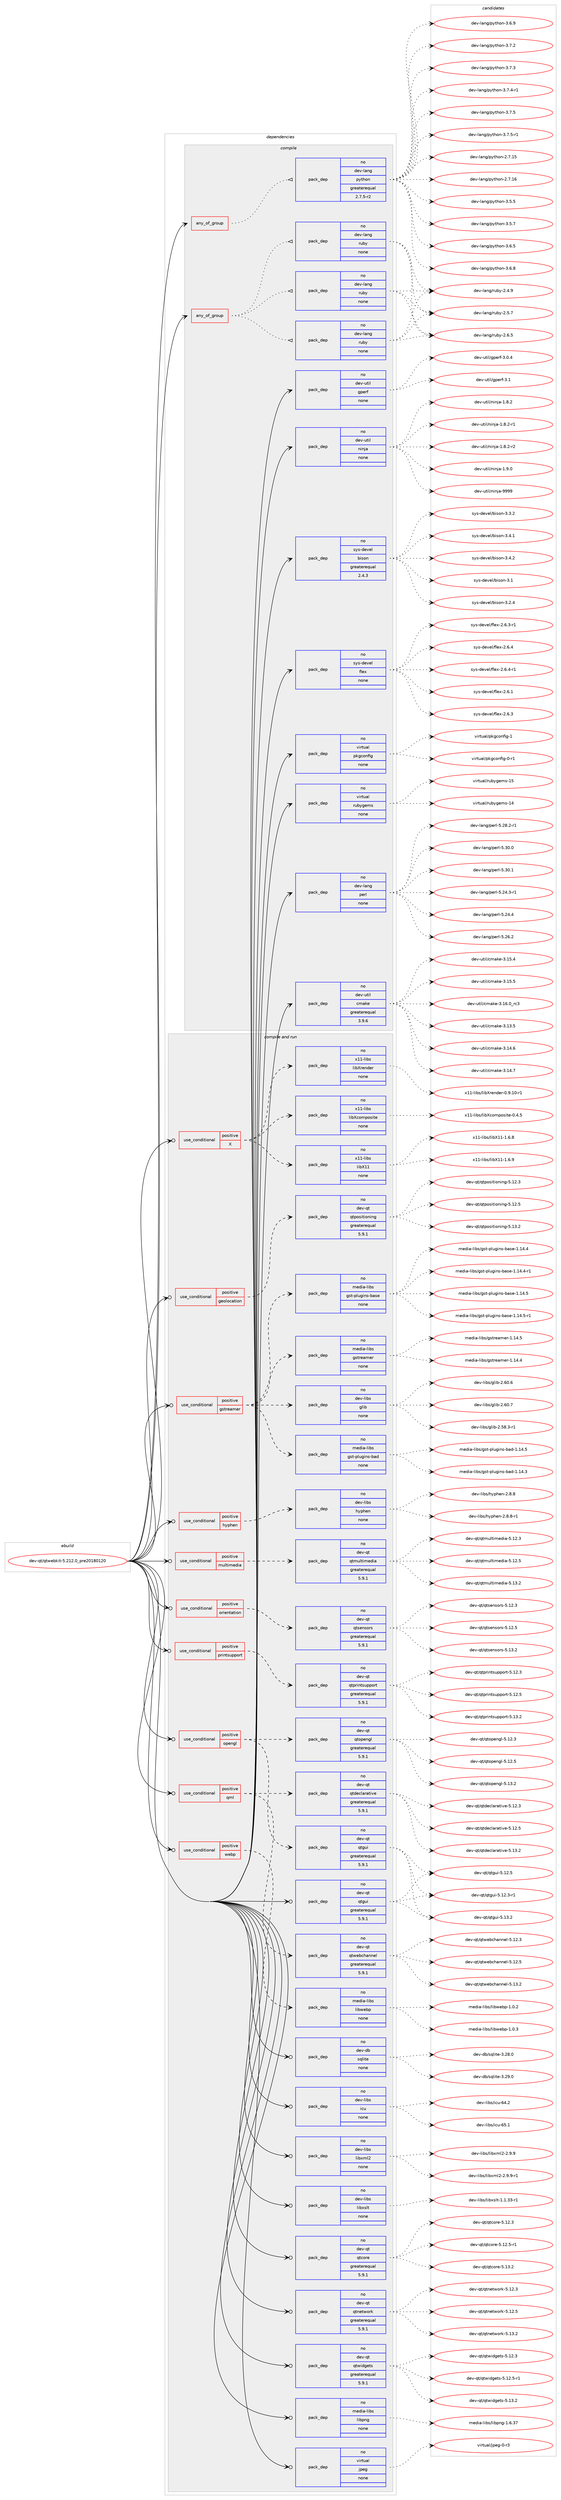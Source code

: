 digraph prolog {

# *************
# Graph options
# *************

newrank=true;
concentrate=true;
compound=true;
graph [rankdir=LR,fontname=Helvetica,fontsize=10,ranksep=1.5];#, ranksep=2.5, nodesep=0.2];
edge  [arrowhead=vee];
node  [fontname=Helvetica,fontsize=10];

# **********
# The ebuild
# **********

subgraph cluster_leftcol {
color=gray;
rank=same;
label=<<i>ebuild</i>>;
id [label="dev-qt/qtwebkit-5.212.0_pre20180120", color=red, width=4, href="../dev-qt/qtwebkit-5.212.0_pre20180120.svg"];
}

# ****************
# The dependencies
# ****************

subgraph cluster_midcol {
color=gray;
label=<<i>dependencies</i>>;
subgraph cluster_compile {
fillcolor="#eeeeee";
style=filled;
label=<<i>compile</i>>;
subgraph any11516 {
dependency647486 [label=<<TABLE BORDER="0" CELLBORDER="1" CELLSPACING="0" CELLPADDING="4"><TR><TD CELLPADDING="10">any_of_group</TD></TR></TABLE>>, shape=none, color=red];subgraph pack483083 {
dependency647487 [label=<<TABLE BORDER="0" CELLBORDER="1" CELLSPACING="0" CELLPADDING="4" WIDTH="220"><TR><TD ROWSPAN="6" CELLPADDING="30">pack_dep</TD></TR><TR><TD WIDTH="110">no</TD></TR><TR><TD>dev-lang</TD></TR><TR><TD>python</TD></TR><TR><TD>greaterequal</TD></TR><TR><TD>2.7.5-r2</TD></TR></TABLE>>, shape=none, color=blue];
}
dependency647486:e -> dependency647487:w [weight=20,style="dotted",arrowhead="oinv"];
}
id:e -> dependency647486:w [weight=20,style="solid",arrowhead="vee"];
subgraph any11517 {
dependency647488 [label=<<TABLE BORDER="0" CELLBORDER="1" CELLSPACING="0" CELLPADDING="4"><TR><TD CELLPADDING="10">any_of_group</TD></TR></TABLE>>, shape=none, color=red];subgraph pack483084 {
dependency647489 [label=<<TABLE BORDER="0" CELLBORDER="1" CELLSPACING="0" CELLPADDING="4" WIDTH="220"><TR><TD ROWSPAN="6" CELLPADDING="30">pack_dep</TD></TR><TR><TD WIDTH="110">no</TD></TR><TR><TD>dev-lang</TD></TR><TR><TD>ruby</TD></TR><TR><TD>none</TD></TR><TR><TD></TD></TR></TABLE>>, shape=none, color=blue];
}
dependency647488:e -> dependency647489:w [weight=20,style="dotted",arrowhead="oinv"];
subgraph pack483085 {
dependency647490 [label=<<TABLE BORDER="0" CELLBORDER="1" CELLSPACING="0" CELLPADDING="4" WIDTH="220"><TR><TD ROWSPAN="6" CELLPADDING="30">pack_dep</TD></TR><TR><TD WIDTH="110">no</TD></TR><TR><TD>dev-lang</TD></TR><TR><TD>ruby</TD></TR><TR><TD>none</TD></TR><TR><TD></TD></TR></TABLE>>, shape=none, color=blue];
}
dependency647488:e -> dependency647490:w [weight=20,style="dotted",arrowhead="oinv"];
subgraph pack483086 {
dependency647491 [label=<<TABLE BORDER="0" CELLBORDER="1" CELLSPACING="0" CELLPADDING="4" WIDTH="220"><TR><TD ROWSPAN="6" CELLPADDING="30">pack_dep</TD></TR><TR><TD WIDTH="110">no</TD></TR><TR><TD>dev-lang</TD></TR><TR><TD>ruby</TD></TR><TR><TD>none</TD></TR><TR><TD></TD></TR></TABLE>>, shape=none, color=blue];
}
dependency647488:e -> dependency647491:w [weight=20,style="dotted",arrowhead="oinv"];
}
id:e -> dependency647488:w [weight=20,style="solid",arrowhead="vee"];
subgraph pack483087 {
dependency647492 [label=<<TABLE BORDER="0" CELLBORDER="1" CELLSPACING="0" CELLPADDING="4" WIDTH="220"><TR><TD ROWSPAN="6" CELLPADDING="30">pack_dep</TD></TR><TR><TD WIDTH="110">no</TD></TR><TR><TD>dev-lang</TD></TR><TR><TD>perl</TD></TR><TR><TD>none</TD></TR><TR><TD></TD></TR></TABLE>>, shape=none, color=blue];
}
id:e -> dependency647492:w [weight=20,style="solid",arrowhead="vee"];
subgraph pack483088 {
dependency647493 [label=<<TABLE BORDER="0" CELLBORDER="1" CELLSPACING="0" CELLPADDING="4" WIDTH="220"><TR><TD ROWSPAN="6" CELLPADDING="30">pack_dep</TD></TR><TR><TD WIDTH="110">no</TD></TR><TR><TD>dev-util</TD></TR><TR><TD>cmake</TD></TR><TR><TD>greaterequal</TD></TR><TR><TD>3.9.6</TD></TR></TABLE>>, shape=none, color=blue];
}
id:e -> dependency647493:w [weight=20,style="solid",arrowhead="vee"];
subgraph pack483089 {
dependency647494 [label=<<TABLE BORDER="0" CELLBORDER="1" CELLSPACING="0" CELLPADDING="4" WIDTH="220"><TR><TD ROWSPAN="6" CELLPADDING="30">pack_dep</TD></TR><TR><TD WIDTH="110">no</TD></TR><TR><TD>dev-util</TD></TR><TR><TD>gperf</TD></TR><TR><TD>none</TD></TR><TR><TD></TD></TR></TABLE>>, shape=none, color=blue];
}
id:e -> dependency647494:w [weight=20,style="solid",arrowhead="vee"];
subgraph pack483090 {
dependency647495 [label=<<TABLE BORDER="0" CELLBORDER="1" CELLSPACING="0" CELLPADDING="4" WIDTH="220"><TR><TD ROWSPAN="6" CELLPADDING="30">pack_dep</TD></TR><TR><TD WIDTH="110">no</TD></TR><TR><TD>dev-util</TD></TR><TR><TD>ninja</TD></TR><TR><TD>none</TD></TR><TR><TD></TD></TR></TABLE>>, shape=none, color=blue];
}
id:e -> dependency647495:w [weight=20,style="solid",arrowhead="vee"];
subgraph pack483091 {
dependency647496 [label=<<TABLE BORDER="0" CELLBORDER="1" CELLSPACING="0" CELLPADDING="4" WIDTH="220"><TR><TD ROWSPAN="6" CELLPADDING="30">pack_dep</TD></TR><TR><TD WIDTH="110">no</TD></TR><TR><TD>sys-devel</TD></TR><TR><TD>bison</TD></TR><TR><TD>greaterequal</TD></TR><TR><TD>2.4.3</TD></TR></TABLE>>, shape=none, color=blue];
}
id:e -> dependency647496:w [weight=20,style="solid",arrowhead="vee"];
subgraph pack483092 {
dependency647497 [label=<<TABLE BORDER="0" CELLBORDER="1" CELLSPACING="0" CELLPADDING="4" WIDTH="220"><TR><TD ROWSPAN="6" CELLPADDING="30">pack_dep</TD></TR><TR><TD WIDTH="110">no</TD></TR><TR><TD>sys-devel</TD></TR><TR><TD>flex</TD></TR><TR><TD>none</TD></TR><TR><TD></TD></TR></TABLE>>, shape=none, color=blue];
}
id:e -> dependency647497:w [weight=20,style="solid",arrowhead="vee"];
subgraph pack483093 {
dependency647498 [label=<<TABLE BORDER="0" CELLBORDER="1" CELLSPACING="0" CELLPADDING="4" WIDTH="220"><TR><TD ROWSPAN="6" CELLPADDING="30">pack_dep</TD></TR><TR><TD WIDTH="110">no</TD></TR><TR><TD>virtual</TD></TR><TR><TD>pkgconfig</TD></TR><TR><TD>none</TD></TR><TR><TD></TD></TR></TABLE>>, shape=none, color=blue];
}
id:e -> dependency647498:w [weight=20,style="solid",arrowhead="vee"];
subgraph pack483094 {
dependency647499 [label=<<TABLE BORDER="0" CELLBORDER="1" CELLSPACING="0" CELLPADDING="4" WIDTH="220"><TR><TD ROWSPAN="6" CELLPADDING="30">pack_dep</TD></TR><TR><TD WIDTH="110">no</TD></TR><TR><TD>virtual</TD></TR><TR><TD>rubygems</TD></TR><TR><TD>none</TD></TR><TR><TD></TD></TR></TABLE>>, shape=none, color=blue];
}
id:e -> dependency647499:w [weight=20,style="solid",arrowhead="vee"];
}
subgraph cluster_compileandrun {
fillcolor="#eeeeee";
style=filled;
label=<<i>compile and run</i>>;
subgraph cond152509 {
dependency647500 [label=<<TABLE BORDER="0" CELLBORDER="1" CELLSPACING="0" CELLPADDING="4"><TR><TD ROWSPAN="3" CELLPADDING="10">use_conditional</TD></TR><TR><TD>positive</TD></TR><TR><TD>X</TD></TR></TABLE>>, shape=none, color=red];
subgraph pack483095 {
dependency647501 [label=<<TABLE BORDER="0" CELLBORDER="1" CELLSPACING="0" CELLPADDING="4" WIDTH="220"><TR><TD ROWSPAN="6" CELLPADDING="30">pack_dep</TD></TR><TR><TD WIDTH="110">no</TD></TR><TR><TD>x11-libs</TD></TR><TR><TD>libX11</TD></TR><TR><TD>none</TD></TR><TR><TD></TD></TR></TABLE>>, shape=none, color=blue];
}
dependency647500:e -> dependency647501:w [weight=20,style="dashed",arrowhead="vee"];
subgraph pack483096 {
dependency647502 [label=<<TABLE BORDER="0" CELLBORDER="1" CELLSPACING="0" CELLPADDING="4" WIDTH="220"><TR><TD ROWSPAN="6" CELLPADDING="30">pack_dep</TD></TR><TR><TD WIDTH="110">no</TD></TR><TR><TD>x11-libs</TD></TR><TR><TD>libXcomposite</TD></TR><TR><TD>none</TD></TR><TR><TD></TD></TR></TABLE>>, shape=none, color=blue];
}
dependency647500:e -> dependency647502:w [weight=20,style="dashed",arrowhead="vee"];
subgraph pack483097 {
dependency647503 [label=<<TABLE BORDER="0" CELLBORDER="1" CELLSPACING="0" CELLPADDING="4" WIDTH="220"><TR><TD ROWSPAN="6" CELLPADDING="30">pack_dep</TD></TR><TR><TD WIDTH="110">no</TD></TR><TR><TD>x11-libs</TD></TR><TR><TD>libXrender</TD></TR><TR><TD>none</TD></TR><TR><TD></TD></TR></TABLE>>, shape=none, color=blue];
}
dependency647500:e -> dependency647503:w [weight=20,style="dashed",arrowhead="vee"];
}
id:e -> dependency647500:w [weight=20,style="solid",arrowhead="odotvee"];
subgraph cond152510 {
dependency647504 [label=<<TABLE BORDER="0" CELLBORDER="1" CELLSPACING="0" CELLPADDING="4"><TR><TD ROWSPAN="3" CELLPADDING="10">use_conditional</TD></TR><TR><TD>positive</TD></TR><TR><TD>geolocation</TD></TR></TABLE>>, shape=none, color=red];
subgraph pack483098 {
dependency647505 [label=<<TABLE BORDER="0" CELLBORDER="1" CELLSPACING="0" CELLPADDING="4" WIDTH="220"><TR><TD ROWSPAN="6" CELLPADDING="30">pack_dep</TD></TR><TR><TD WIDTH="110">no</TD></TR><TR><TD>dev-qt</TD></TR><TR><TD>qtpositioning</TD></TR><TR><TD>greaterequal</TD></TR><TR><TD>5.9.1</TD></TR></TABLE>>, shape=none, color=blue];
}
dependency647504:e -> dependency647505:w [weight=20,style="dashed",arrowhead="vee"];
}
id:e -> dependency647504:w [weight=20,style="solid",arrowhead="odotvee"];
subgraph cond152511 {
dependency647506 [label=<<TABLE BORDER="0" CELLBORDER="1" CELLSPACING="0" CELLPADDING="4"><TR><TD ROWSPAN="3" CELLPADDING="10">use_conditional</TD></TR><TR><TD>positive</TD></TR><TR><TD>gstreamer</TD></TR></TABLE>>, shape=none, color=red];
subgraph pack483099 {
dependency647507 [label=<<TABLE BORDER="0" CELLBORDER="1" CELLSPACING="0" CELLPADDING="4" WIDTH="220"><TR><TD ROWSPAN="6" CELLPADDING="30">pack_dep</TD></TR><TR><TD WIDTH="110">no</TD></TR><TR><TD>dev-libs</TD></TR><TR><TD>glib</TD></TR><TR><TD>none</TD></TR><TR><TD></TD></TR></TABLE>>, shape=none, color=blue];
}
dependency647506:e -> dependency647507:w [weight=20,style="dashed",arrowhead="vee"];
subgraph pack483100 {
dependency647508 [label=<<TABLE BORDER="0" CELLBORDER="1" CELLSPACING="0" CELLPADDING="4" WIDTH="220"><TR><TD ROWSPAN="6" CELLPADDING="30">pack_dep</TD></TR><TR><TD WIDTH="110">no</TD></TR><TR><TD>media-libs</TD></TR><TR><TD>gstreamer</TD></TR><TR><TD>none</TD></TR><TR><TD></TD></TR></TABLE>>, shape=none, color=blue];
}
dependency647506:e -> dependency647508:w [weight=20,style="dashed",arrowhead="vee"];
subgraph pack483101 {
dependency647509 [label=<<TABLE BORDER="0" CELLBORDER="1" CELLSPACING="0" CELLPADDING="4" WIDTH="220"><TR><TD ROWSPAN="6" CELLPADDING="30">pack_dep</TD></TR><TR><TD WIDTH="110">no</TD></TR><TR><TD>media-libs</TD></TR><TR><TD>gst-plugins-base</TD></TR><TR><TD>none</TD></TR><TR><TD></TD></TR></TABLE>>, shape=none, color=blue];
}
dependency647506:e -> dependency647509:w [weight=20,style="dashed",arrowhead="vee"];
subgraph pack483102 {
dependency647510 [label=<<TABLE BORDER="0" CELLBORDER="1" CELLSPACING="0" CELLPADDING="4" WIDTH="220"><TR><TD ROWSPAN="6" CELLPADDING="30">pack_dep</TD></TR><TR><TD WIDTH="110">no</TD></TR><TR><TD>media-libs</TD></TR><TR><TD>gst-plugins-bad</TD></TR><TR><TD>none</TD></TR><TR><TD></TD></TR></TABLE>>, shape=none, color=blue];
}
dependency647506:e -> dependency647510:w [weight=20,style="dashed",arrowhead="vee"];
}
id:e -> dependency647506:w [weight=20,style="solid",arrowhead="odotvee"];
subgraph cond152512 {
dependency647511 [label=<<TABLE BORDER="0" CELLBORDER="1" CELLSPACING="0" CELLPADDING="4"><TR><TD ROWSPAN="3" CELLPADDING="10">use_conditional</TD></TR><TR><TD>positive</TD></TR><TR><TD>hyphen</TD></TR></TABLE>>, shape=none, color=red];
subgraph pack483103 {
dependency647512 [label=<<TABLE BORDER="0" CELLBORDER="1" CELLSPACING="0" CELLPADDING="4" WIDTH="220"><TR><TD ROWSPAN="6" CELLPADDING="30">pack_dep</TD></TR><TR><TD WIDTH="110">no</TD></TR><TR><TD>dev-libs</TD></TR><TR><TD>hyphen</TD></TR><TR><TD>none</TD></TR><TR><TD></TD></TR></TABLE>>, shape=none, color=blue];
}
dependency647511:e -> dependency647512:w [weight=20,style="dashed",arrowhead="vee"];
}
id:e -> dependency647511:w [weight=20,style="solid",arrowhead="odotvee"];
subgraph cond152513 {
dependency647513 [label=<<TABLE BORDER="0" CELLBORDER="1" CELLSPACING="0" CELLPADDING="4"><TR><TD ROWSPAN="3" CELLPADDING="10">use_conditional</TD></TR><TR><TD>positive</TD></TR><TR><TD>multimedia</TD></TR></TABLE>>, shape=none, color=red];
subgraph pack483104 {
dependency647514 [label=<<TABLE BORDER="0" CELLBORDER="1" CELLSPACING="0" CELLPADDING="4" WIDTH="220"><TR><TD ROWSPAN="6" CELLPADDING="30">pack_dep</TD></TR><TR><TD WIDTH="110">no</TD></TR><TR><TD>dev-qt</TD></TR><TR><TD>qtmultimedia</TD></TR><TR><TD>greaterequal</TD></TR><TR><TD>5.9.1</TD></TR></TABLE>>, shape=none, color=blue];
}
dependency647513:e -> dependency647514:w [weight=20,style="dashed",arrowhead="vee"];
}
id:e -> dependency647513:w [weight=20,style="solid",arrowhead="odotvee"];
subgraph cond152514 {
dependency647515 [label=<<TABLE BORDER="0" CELLBORDER="1" CELLSPACING="0" CELLPADDING="4"><TR><TD ROWSPAN="3" CELLPADDING="10">use_conditional</TD></TR><TR><TD>positive</TD></TR><TR><TD>opengl</TD></TR></TABLE>>, shape=none, color=red];
subgraph pack483105 {
dependency647516 [label=<<TABLE BORDER="0" CELLBORDER="1" CELLSPACING="0" CELLPADDING="4" WIDTH="220"><TR><TD ROWSPAN="6" CELLPADDING="30">pack_dep</TD></TR><TR><TD WIDTH="110">no</TD></TR><TR><TD>dev-qt</TD></TR><TR><TD>qtgui</TD></TR><TR><TD>greaterequal</TD></TR><TR><TD>5.9.1</TD></TR></TABLE>>, shape=none, color=blue];
}
dependency647515:e -> dependency647516:w [weight=20,style="dashed",arrowhead="vee"];
subgraph pack483106 {
dependency647517 [label=<<TABLE BORDER="0" CELLBORDER="1" CELLSPACING="0" CELLPADDING="4" WIDTH="220"><TR><TD ROWSPAN="6" CELLPADDING="30">pack_dep</TD></TR><TR><TD WIDTH="110">no</TD></TR><TR><TD>dev-qt</TD></TR><TR><TD>qtopengl</TD></TR><TR><TD>greaterequal</TD></TR><TR><TD>5.9.1</TD></TR></TABLE>>, shape=none, color=blue];
}
dependency647515:e -> dependency647517:w [weight=20,style="dashed",arrowhead="vee"];
}
id:e -> dependency647515:w [weight=20,style="solid",arrowhead="odotvee"];
subgraph cond152515 {
dependency647518 [label=<<TABLE BORDER="0" CELLBORDER="1" CELLSPACING="0" CELLPADDING="4"><TR><TD ROWSPAN="3" CELLPADDING="10">use_conditional</TD></TR><TR><TD>positive</TD></TR><TR><TD>orientation</TD></TR></TABLE>>, shape=none, color=red];
subgraph pack483107 {
dependency647519 [label=<<TABLE BORDER="0" CELLBORDER="1" CELLSPACING="0" CELLPADDING="4" WIDTH="220"><TR><TD ROWSPAN="6" CELLPADDING="30">pack_dep</TD></TR><TR><TD WIDTH="110">no</TD></TR><TR><TD>dev-qt</TD></TR><TR><TD>qtsensors</TD></TR><TR><TD>greaterequal</TD></TR><TR><TD>5.9.1</TD></TR></TABLE>>, shape=none, color=blue];
}
dependency647518:e -> dependency647519:w [weight=20,style="dashed",arrowhead="vee"];
}
id:e -> dependency647518:w [weight=20,style="solid",arrowhead="odotvee"];
subgraph cond152516 {
dependency647520 [label=<<TABLE BORDER="0" CELLBORDER="1" CELLSPACING="0" CELLPADDING="4"><TR><TD ROWSPAN="3" CELLPADDING="10">use_conditional</TD></TR><TR><TD>positive</TD></TR><TR><TD>printsupport</TD></TR></TABLE>>, shape=none, color=red];
subgraph pack483108 {
dependency647521 [label=<<TABLE BORDER="0" CELLBORDER="1" CELLSPACING="0" CELLPADDING="4" WIDTH="220"><TR><TD ROWSPAN="6" CELLPADDING="30">pack_dep</TD></TR><TR><TD WIDTH="110">no</TD></TR><TR><TD>dev-qt</TD></TR><TR><TD>qtprintsupport</TD></TR><TR><TD>greaterequal</TD></TR><TR><TD>5.9.1</TD></TR></TABLE>>, shape=none, color=blue];
}
dependency647520:e -> dependency647521:w [weight=20,style="dashed",arrowhead="vee"];
}
id:e -> dependency647520:w [weight=20,style="solid",arrowhead="odotvee"];
subgraph cond152517 {
dependency647522 [label=<<TABLE BORDER="0" CELLBORDER="1" CELLSPACING="0" CELLPADDING="4"><TR><TD ROWSPAN="3" CELLPADDING="10">use_conditional</TD></TR><TR><TD>positive</TD></TR><TR><TD>qml</TD></TR></TABLE>>, shape=none, color=red];
subgraph pack483109 {
dependency647523 [label=<<TABLE BORDER="0" CELLBORDER="1" CELLSPACING="0" CELLPADDING="4" WIDTH="220"><TR><TD ROWSPAN="6" CELLPADDING="30">pack_dep</TD></TR><TR><TD WIDTH="110">no</TD></TR><TR><TD>dev-qt</TD></TR><TR><TD>qtdeclarative</TD></TR><TR><TD>greaterequal</TD></TR><TR><TD>5.9.1</TD></TR></TABLE>>, shape=none, color=blue];
}
dependency647522:e -> dependency647523:w [weight=20,style="dashed",arrowhead="vee"];
subgraph pack483110 {
dependency647524 [label=<<TABLE BORDER="0" CELLBORDER="1" CELLSPACING="0" CELLPADDING="4" WIDTH="220"><TR><TD ROWSPAN="6" CELLPADDING="30">pack_dep</TD></TR><TR><TD WIDTH="110">no</TD></TR><TR><TD>dev-qt</TD></TR><TR><TD>qtwebchannel</TD></TR><TR><TD>greaterequal</TD></TR><TR><TD>5.9.1</TD></TR></TABLE>>, shape=none, color=blue];
}
dependency647522:e -> dependency647524:w [weight=20,style="dashed",arrowhead="vee"];
}
id:e -> dependency647522:w [weight=20,style="solid",arrowhead="odotvee"];
subgraph cond152518 {
dependency647525 [label=<<TABLE BORDER="0" CELLBORDER="1" CELLSPACING="0" CELLPADDING="4"><TR><TD ROWSPAN="3" CELLPADDING="10">use_conditional</TD></TR><TR><TD>positive</TD></TR><TR><TD>webp</TD></TR></TABLE>>, shape=none, color=red];
subgraph pack483111 {
dependency647526 [label=<<TABLE BORDER="0" CELLBORDER="1" CELLSPACING="0" CELLPADDING="4" WIDTH="220"><TR><TD ROWSPAN="6" CELLPADDING="30">pack_dep</TD></TR><TR><TD WIDTH="110">no</TD></TR><TR><TD>media-libs</TD></TR><TR><TD>libwebp</TD></TR><TR><TD>none</TD></TR><TR><TD></TD></TR></TABLE>>, shape=none, color=blue];
}
dependency647525:e -> dependency647526:w [weight=20,style="dashed",arrowhead="vee"];
}
id:e -> dependency647525:w [weight=20,style="solid",arrowhead="odotvee"];
subgraph pack483112 {
dependency647527 [label=<<TABLE BORDER="0" CELLBORDER="1" CELLSPACING="0" CELLPADDING="4" WIDTH="220"><TR><TD ROWSPAN="6" CELLPADDING="30">pack_dep</TD></TR><TR><TD WIDTH="110">no</TD></TR><TR><TD>dev-db</TD></TR><TR><TD>sqlite</TD></TR><TR><TD>none</TD></TR><TR><TD></TD></TR></TABLE>>, shape=none, color=blue];
}
id:e -> dependency647527:w [weight=20,style="solid",arrowhead="odotvee"];
subgraph pack483113 {
dependency647528 [label=<<TABLE BORDER="0" CELLBORDER="1" CELLSPACING="0" CELLPADDING="4" WIDTH="220"><TR><TD ROWSPAN="6" CELLPADDING="30">pack_dep</TD></TR><TR><TD WIDTH="110">no</TD></TR><TR><TD>dev-libs</TD></TR><TR><TD>icu</TD></TR><TR><TD>none</TD></TR><TR><TD></TD></TR></TABLE>>, shape=none, color=blue];
}
id:e -> dependency647528:w [weight=20,style="solid",arrowhead="odotvee"];
subgraph pack483114 {
dependency647529 [label=<<TABLE BORDER="0" CELLBORDER="1" CELLSPACING="0" CELLPADDING="4" WIDTH="220"><TR><TD ROWSPAN="6" CELLPADDING="30">pack_dep</TD></TR><TR><TD WIDTH="110">no</TD></TR><TR><TD>dev-libs</TD></TR><TR><TD>libxml2</TD></TR><TR><TD>none</TD></TR><TR><TD></TD></TR></TABLE>>, shape=none, color=blue];
}
id:e -> dependency647529:w [weight=20,style="solid",arrowhead="odotvee"];
subgraph pack483115 {
dependency647530 [label=<<TABLE BORDER="0" CELLBORDER="1" CELLSPACING="0" CELLPADDING="4" WIDTH="220"><TR><TD ROWSPAN="6" CELLPADDING="30">pack_dep</TD></TR><TR><TD WIDTH="110">no</TD></TR><TR><TD>dev-libs</TD></TR><TR><TD>libxslt</TD></TR><TR><TD>none</TD></TR><TR><TD></TD></TR></TABLE>>, shape=none, color=blue];
}
id:e -> dependency647530:w [weight=20,style="solid",arrowhead="odotvee"];
subgraph pack483116 {
dependency647531 [label=<<TABLE BORDER="0" CELLBORDER="1" CELLSPACING="0" CELLPADDING="4" WIDTH="220"><TR><TD ROWSPAN="6" CELLPADDING="30">pack_dep</TD></TR><TR><TD WIDTH="110">no</TD></TR><TR><TD>dev-qt</TD></TR><TR><TD>qtcore</TD></TR><TR><TD>greaterequal</TD></TR><TR><TD>5.9.1</TD></TR></TABLE>>, shape=none, color=blue];
}
id:e -> dependency647531:w [weight=20,style="solid",arrowhead="odotvee"];
subgraph pack483117 {
dependency647532 [label=<<TABLE BORDER="0" CELLBORDER="1" CELLSPACING="0" CELLPADDING="4" WIDTH="220"><TR><TD ROWSPAN="6" CELLPADDING="30">pack_dep</TD></TR><TR><TD WIDTH="110">no</TD></TR><TR><TD>dev-qt</TD></TR><TR><TD>qtgui</TD></TR><TR><TD>greaterequal</TD></TR><TR><TD>5.9.1</TD></TR></TABLE>>, shape=none, color=blue];
}
id:e -> dependency647532:w [weight=20,style="solid",arrowhead="odotvee"];
subgraph pack483118 {
dependency647533 [label=<<TABLE BORDER="0" CELLBORDER="1" CELLSPACING="0" CELLPADDING="4" WIDTH="220"><TR><TD ROWSPAN="6" CELLPADDING="30">pack_dep</TD></TR><TR><TD WIDTH="110">no</TD></TR><TR><TD>dev-qt</TD></TR><TR><TD>qtnetwork</TD></TR><TR><TD>greaterequal</TD></TR><TR><TD>5.9.1</TD></TR></TABLE>>, shape=none, color=blue];
}
id:e -> dependency647533:w [weight=20,style="solid",arrowhead="odotvee"];
subgraph pack483119 {
dependency647534 [label=<<TABLE BORDER="0" CELLBORDER="1" CELLSPACING="0" CELLPADDING="4" WIDTH="220"><TR><TD ROWSPAN="6" CELLPADDING="30">pack_dep</TD></TR><TR><TD WIDTH="110">no</TD></TR><TR><TD>dev-qt</TD></TR><TR><TD>qtwidgets</TD></TR><TR><TD>greaterequal</TD></TR><TR><TD>5.9.1</TD></TR></TABLE>>, shape=none, color=blue];
}
id:e -> dependency647534:w [weight=20,style="solid",arrowhead="odotvee"];
subgraph pack483120 {
dependency647535 [label=<<TABLE BORDER="0" CELLBORDER="1" CELLSPACING="0" CELLPADDING="4" WIDTH="220"><TR><TD ROWSPAN="6" CELLPADDING="30">pack_dep</TD></TR><TR><TD WIDTH="110">no</TD></TR><TR><TD>media-libs</TD></TR><TR><TD>libpng</TD></TR><TR><TD>none</TD></TR><TR><TD></TD></TR></TABLE>>, shape=none, color=blue];
}
id:e -> dependency647535:w [weight=20,style="solid",arrowhead="odotvee"];
subgraph pack483121 {
dependency647536 [label=<<TABLE BORDER="0" CELLBORDER="1" CELLSPACING="0" CELLPADDING="4" WIDTH="220"><TR><TD ROWSPAN="6" CELLPADDING="30">pack_dep</TD></TR><TR><TD WIDTH="110">no</TD></TR><TR><TD>virtual</TD></TR><TR><TD>jpeg</TD></TR><TR><TD>none</TD></TR><TR><TD></TD></TR></TABLE>>, shape=none, color=blue];
}
id:e -> dependency647536:w [weight=20,style="solid",arrowhead="odotvee"];
}
subgraph cluster_run {
fillcolor="#eeeeee";
style=filled;
label=<<i>run</i>>;
}
}

# **************
# The candidates
# **************

subgraph cluster_choices {
rank=same;
color=gray;
label=<<i>candidates</i>>;

subgraph choice483083 {
color=black;
nodesep=1;
choice10010111845108971101034711212111610411111045504655464953 [label="dev-lang/python-2.7.15", color=red, width=4,href="../dev-lang/python-2.7.15.svg"];
choice10010111845108971101034711212111610411111045504655464954 [label="dev-lang/python-2.7.16", color=red, width=4,href="../dev-lang/python-2.7.16.svg"];
choice100101118451089711010347112121116104111110455146534653 [label="dev-lang/python-3.5.5", color=red, width=4,href="../dev-lang/python-3.5.5.svg"];
choice100101118451089711010347112121116104111110455146534655 [label="dev-lang/python-3.5.7", color=red, width=4,href="../dev-lang/python-3.5.7.svg"];
choice100101118451089711010347112121116104111110455146544653 [label="dev-lang/python-3.6.5", color=red, width=4,href="../dev-lang/python-3.6.5.svg"];
choice100101118451089711010347112121116104111110455146544656 [label="dev-lang/python-3.6.8", color=red, width=4,href="../dev-lang/python-3.6.8.svg"];
choice100101118451089711010347112121116104111110455146544657 [label="dev-lang/python-3.6.9", color=red, width=4,href="../dev-lang/python-3.6.9.svg"];
choice100101118451089711010347112121116104111110455146554650 [label="dev-lang/python-3.7.2", color=red, width=4,href="../dev-lang/python-3.7.2.svg"];
choice100101118451089711010347112121116104111110455146554651 [label="dev-lang/python-3.7.3", color=red, width=4,href="../dev-lang/python-3.7.3.svg"];
choice1001011184510897110103471121211161041111104551465546524511449 [label="dev-lang/python-3.7.4-r1", color=red, width=4,href="../dev-lang/python-3.7.4-r1.svg"];
choice100101118451089711010347112121116104111110455146554653 [label="dev-lang/python-3.7.5", color=red, width=4,href="../dev-lang/python-3.7.5.svg"];
choice1001011184510897110103471121211161041111104551465546534511449 [label="dev-lang/python-3.7.5-r1", color=red, width=4,href="../dev-lang/python-3.7.5-r1.svg"];
dependency647487:e -> choice10010111845108971101034711212111610411111045504655464953:w [style=dotted,weight="100"];
dependency647487:e -> choice10010111845108971101034711212111610411111045504655464954:w [style=dotted,weight="100"];
dependency647487:e -> choice100101118451089711010347112121116104111110455146534653:w [style=dotted,weight="100"];
dependency647487:e -> choice100101118451089711010347112121116104111110455146534655:w [style=dotted,weight="100"];
dependency647487:e -> choice100101118451089711010347112121116104111110455146544653:w [style=dotted,weight="100"];
dependency647487:e -> choice100101118451089711010347112121116104111110455146544656:w [style=dotted,weight="100"];
dependency647487:e -> choice100101118451089711010347112121116104111110455146544657:w [style=dotted,weight="100"];
dependency647487:e -> choice100101118451089711010347112121116104111110455146554650:w [style=dotted,weight="100"];
dependency647487:e -> choice100101118451089711010347112121116104111110455146554651:w [style=dotted,weight="100"];
dependency647487:e -> choice1001011184510897110103471121211161041111104551465546524511449:w [style=dotted,weight="100"];
dependency647487:e -> choice100101118451089711010347112121116104111110455146554653:w [style=dotted,weight="100"];
dependency647487:e -> choice1001011184510897110103471121211161041111104551465546534511449:w [style=dotted,weight="100"];
}
subgraph choice483084 {
color=black;
nodesep=1;
choice10010111845108971101034711411798121455046524657 [label="dev-lang/ruby-2.4.9", color=red, width=4,href="../dev-lang/ruby-2.4.9.svg"];
choice10010111845108971101034711411798121455046534655 [label="dev-lang/ruby-2.5.7", color=red, width=4,href="../dev-lang/ruby-2.5.7.svg"];
choice10010111845108971101034711411798121455046544653 [label="dev-lang/ruby-2.6.5", color=red, width=4,href="../dev-lang/ruby-2.6.5.svg"];
dependency647489:e -> choice10010111845108971101034711411798121455046524657:w [style=dotted,weight="100"];
dependency647489:e -> choice10010111845108971101034711411798121455046534655:w [style=dotted,weight="100"];
dependency647489:e -> choice10010111845108971101034711411798121455046544653:w [style=dotted,weight="100"];
}
subgraph choice483085 {
color=black;
nodesep=1;
choice10010111845108971101034711411798121455046524657 [label="dev-lang/ruby-2.4.9", color=red, width=4,href="../dev-lang/ruby-2.4.9.svg"];
choice10010111845108971101034711411798121455046534655 [label="dev-lang/ruby-2.5.7", color=red, width=4,href="../dev-lang/ruby-2.5.7.svg"];
choice10010111845108971101034711411798121455046544653 [label="dev-lang/ruby-2.6.5", color=red, width=4,href="../dev-lang/ruby-2.6.5.svg"];
dependency647490:e -> choice10010111845108971101034711411798121455046524657:w [style=dotted,weight="100"];
dependency647490:e -> choice10010111845108971101034711411798121455046534655:w [style=dotted,weight="100"];
dependency647490:e -> choice10010111845108971101034711411798121455046544653:w [style=dotted,weight="100"];
}
subgraph choice483086 {
color=black;
nodesep=1;
choice10010111845108971101034711411798121455046524657 [label="dev-lang/ruby-2.4.9", color=red, width=4,href="../dev-lang/ruby-2.4.9.svg"];
choice10010111845108971101034711411798121455046534655 [label="dev-lang/ruby-2.5.7", color=red, width=4,href="../dev-lang/ruby-2.5.7.svg"];
choice10010111845108971101034711411798121455046544653 [label="dev-lang/ruby-2.6.5", color=red, width=4,href="../dev-lang/ruby-2.6.5.svg"];
dependency647491:e -> choice10010111845108971101034711411798121455046524657:w [style=dotted,weight="100"];
dependency647491:e -> choice10010111845108971101034711411798121455046534655:w [style=dotted,weight="100"];
dependency647491:e -> choice10010111845108971101034711411798121455046544653:w [style=dotted,weight="100"];
}
subgraph choice483087 {
color=black;
nodesep=1;
choice100101118451089711010347112101114108455346505246514511449 [label="dev-lang/perl-5.24.3-r1", color=red, width=4,href="../dev-lang/perl-5.24.3-r1.svg"];
choice10010111845108971101034711210111410845534650524652 [label="dev-lang/perl-5.24.4", color=red, width=4,href="../dev-lang/perl-5.24.4.svg"];
choice10010111845108971101034711210111410845534650544650 [label="dev-lang/perl-5.26.2", color=red, width=4,href="../dev-lang/perl-5.26.2.svg"];
choice100101118451089711010347112101114108455346505646504511449 [label="dev-lang/perl-5.28.2-r1", color=red, width=4,href="../dev-lang/perl-5.28.2-r1.svg"];
choice10010111845108971101034711210111410845534651484648 [label="dev-lang/perl-5.30.0", color=red, width=4,href="../dev-lang/perl-5.30.0.svg"];
choice10010111845108971101034711210111410845534651484649 [label="dev-lang/perl-5.30.1", color=red, width=4,href="../dev-lang/perl-5.30.1.svg"];
dependency647492:e -> choice100101118451089711010347112101114108455346505246514511449:w [style=dotted,weight="100"];
dependency647492:e -> choice10010111845108971101034711210111410845534650524652:w [style=dotted,weight="100"];
dependency647492:e -> choice10010111845108971101034711210111410845534650544650:w [style=dotted,weight="100"];
dependency647492:e -> choice100101118451089711010347112101114108455346505646504511449:w [style=dotted,weight="100"];
dependency647492:e -> choice10010111845108971101034711210111410845534651484648:w [style=dotted,weight="100"];
dependency647492:e -> choice10010111845108971101034711210111410845534651484649:w [style=dotted,weight="100"];
}
subgraph choice483088 {
color=black;
nodesep=1;
choice1001011184511711610510847991099710710145514649514653 [label="dev-util/cmake-3.13.5", color=red, width=4,href="../dev-util/cmake-3.13.5.svg"];
choice1001011184511711610510847991099710710145514649524654 [label="dev-util/cmake-3.14.6", color=red, width=4,href="../dev-util/cmake-3.14.6.svg"];
choice1001011184511711610510847991099710710145514649524655 [label="dev-util/cmake-3.14.7", color=red, width=4,href="../dev-util/cmake-3.14.7.svg"];
choice1001011184511711610510847991099710710145514649534652 [label="dev-util/cmake-3.15.4", color=red, width=4,href="../dev-util/cmake-3.15.4.svg"];
choice1001011184511711610510847991099710710145514649534653 [label="dev-util/cmake-3.15.5", color=red, width=4,href="../dev-util/cmake-3.15.5.svg"];
choice1001011184511711610510847991099710710145514649544648951149951 [label="dev-util/cmake-3.16.0_rc3", color=red, width=4,href="../dev-util/cmake-3.16.0_rc3.svg"];
dependency647493:e -> choice1001011184511711610510847991099710710145514649514653:w [style=dotted,weight="100"];
dependency647493:e -> choice1001011184511711610510847991099710710145514649524654:w [style=dotted,weight="100"];
dependency647493:e -> choice1001011184511711610510847991099710710145514649524655:w [style=dotted,weight="100"];
dependency647493:e -> choice1001011184511711610510847991099710710145514649534652:w [style=dotted,weight="100"];
dependency647493:e -> choice1001011184511711610510847991099710710145514649534653:w [style=dotted,weight="100"];
dependency647493:e -> choice1001011184511711610510847991099710710145514649544648951149951:w [style=dotted,weight="100"];
}
subgraph choice483089 {
color=black;
nodesep=1;
choice1001011184511711610510847103112101114102455146484652 [label="dev-util/gperf-3.0.4", color=red, width=4,href="../dev-util/gperf-3.0.4.svg"];
choice100101118451171161051084710311210111410245514649 [label="dev-util/gperf-3.1", color=red, width=4,href="../dev-util/gperf-3.1.svg"];
dependency647494:e -> choice1001011184511711610510847103112101114102455146484652:w [style=dotted,weight="100"];
dependency647494:e -> choice100101118451171161051084710311210111410245514649:w [style=dotted,weight="100"];
}
subgraph choice483090 {
color=black;
nodesep=1;
choice100101118451171161051084711010511010697454946564650 [label="dev-util/ninja-1.8.2", color=red, width=4,href="../dev-util/ninja-1.8.2.svg"];
choice1001011184511711610510847110105110106974549465646504511449 [label="dev-util/ninja-1.8.2-r1", color=red, width=4,href="../dev-util/ninja-1.8.2-r1.svg"];
choice1001011184511711610510847110105110106974549465646504511450 [label="dev-util/ninja-1.8.2-r2", color=red, width=4,href="../dev-util/ninja-1.8.2-r2.svg"];
choice100101118451171161051084711010511010697454946574648 [label="dev-util/ninja-1.9.0", color=red, width=4,href="../dev-util/ninja-1.9.0.svg"];
choice1001011184511711610510847110105110106974557575757 [label="dev-util/ninja-9999", color=red, width=4,href="../dev-util/ninja-9999.svg"];
dependency647495:e -> choice100101118451171161051084711010511010697454946564650:w [style=dotted,weight="100"];
dependency647495:e -> choice1001011184511711610510847110105110106974549465646504511449:w [style=dotted,weight="100"];
dependency647495:e -> choice1001011184511711610510847110105110106974549465646504511450:w [style=dotted,weight="100"];
dependency647495:e -> choice100101118451171161051084711010511010697454946574648:w [style=dotted,weight="100"];
dependency647495:e -> choice1001011184511711610510847110105110106974557575757:w [style=dotted,weight="100"];
}
subgraph choice483091 {
color=black;
nodesep=1;
choice11512111545100101118101108479810511511111045514649 [label="sys-devel/bison-3.1", color=red, width=4,href="../sys-devel/bison-3.1.svg"];
choice115121115451001011181011084798105115111110455146504652 [label="sys-devel/bison-3.2.4", color=red, width=4,href="../sys-devel/bison-3.2.4.svg"];
choice115121115451001011181011084798105115111110455146514650 [label="sys-devel/bison-3.3.2", color=red, width=4,href="../sys-devel/bison-3.3.2.svg"];
choice115121115451001011181011084798105115111110455146524649 [label="sys-devel/bison-3.4.1", color=red, width=4,href="../sys-devel/bison-3.4.1.svg"];
choice115121115451001011181011084798105115111110455146524650 [label="sys-devel/bison-3.4.2", color=red, width=4,href="../sys-devel/bison-3.4.2.svg"];
dependency647496:e -> choice11512111545100101118101108479810511511111045514649:w [style=dotted,weight="100"];
dependency647496:e -> choice115121115451001011181011084798105115111110455146504652:w [style=dotted,weight="100"];
dependency647496:e -> choice115121115451001011181011084798105115111110455146514650:w [style=dotted,weight="100"];
dependency647496:e -> choice115121115451001011181011084798105115111110455146524649:w [style=dotted,weight="100"];
dependency647496:e -> choice115121115451001011181011084798105115111110455146524650:w [style=dotted,weight="100"];
}
subgraph choice483092 {
color=black;
nodesep=1;
choice1151211154510010111810110847102108101120455046544649 [label="sys-devel/flex-2.6.1", color=red, width=4,href="../sys-devel/flex-2.6.1.svg"];
choice1151211154510010111810110847102108101120455046544651 [label="sys-devel/flex-2.6.3", color=red, width=4,href="../sys-devel/flex-2.6.3.svg"];
choice11512111545100101118101108471021081011204550465446514511449 [label="sys-devel/flex-2.6.3-r1", color=red, width=4,href="../sys-devel/flex-2.6.3-r1.svg"];
choice1151211154510010111810110847102108101120455046544652 [label="sys-devel/flex-2.6.4", color=red, width=4,href="../sys-devel/flex-2.6.4.svg"];
choice11512111545100101118101108471021081011204550465446524511449 [label="sys-devel/flex-2.6.4-r1", color=red, width=4,href="../sys-devel/flex-2.6.4-r1.svg"];
dependency647497:e -> choice1151211154510010111810110847102108101120455046544649:w [style=dotted,weight="100"];
dependency647497:e -> choice1151211154510010111810110847102108101120455046544651:w [style=dotted,weight="100"];
dependency647497:e -> choice11512111545100101118101108471021081011204550465446514511449:w [style=dotted,weight="100"];
dependency647497:e -> choice1151211154510010111810110847102108101120455046544652:w [style=dotted,weight="100"];
dependency647497:e -> choice11512111545100101118101108471021081011204550465446524511449:w [style=dotted,weight="100"];
}
subgraph choice483093 {
color=black;
nodesep=1;
choice11810511411611797108471121071039911111010210510345484511449 [label="virtual/pkgconfig-0-r1", color=red, width=4,href="../virtual/pkgconfig-0-r1.svg"];
choice1181051141161179710847112107103991111101021051034549 [label="virtual/pkgconfig-1", color=red, width=4,href="../virtual/pkgconfig-1.svg"];
dependency647498:e -> choice11810511411611797108471121071039911111010210510345484511449:w [style=dotted,weight="100"];
dependency647498:e -> choice1181051141161179710847112107103991111101021051034549:w [style=dotted,weight="100"];
}
subgraph choice483094 {
color=black;
nodesep=1;
choice118105114116117971084711411798121103101109115454952 [label="virtual/rubygems-14", color=red, width=4,href="../virtual/rubygems-14.svg"];
choice118105114116117971084711411798121103101109115454953 [label="virtual/rubygems-15", color=red, width=4,href="../virtual/rubygems-15.svg"];
dependency647499:e -> choice118105114116117971084711411798121103101109115454952:w [style=dotted,weight="100"];
dependency647499:e -> choice118105114116117971084711411798121103101109115454953:w [style=dotted,weight="100"];
}
subgraph choice483095 {
color=black;
nodesep=1;
choice120494945108105981154710810598884949454946544656 [label="x11-libs/libX11-1.6.8", color=red, width=4,href="../x11-libs/libX11-1.6.8.svg"];
choice120494945108105981154710810598884949454946544657 [label="x11-libs/libX11-1.6.9", color=red, width=4,href="../x11-libs/libX11-1.6.9.svg"];
dependency647501:e -> choice120494945108105981154710810598884949454946544656:w [style=dotted,weight="100"];
dependency647501:e -> choice120494945108105981154710810598884949454946544657:w [style=dotted,weight="100"];
}
subgraph choice483096 {
color=black;
nodesep=1;
choice1204949451081059811547108105988899111109112111115105116101454846524653 [label="x11-libs/libXcomposite-0.4.5", color=red, width=4,href="../x11-libs/libXcomposite-0.4.5.svg"];
dependency647502:e -> choice1204949451081059811547108105988899111109112111115105116101454846524653:w [style=dotted,weight="100"];
}
subgraph choice483097 {
color=black;
nodesep=1;
choice12049494510810598115471081059888114101110100101114454846574649484511449 [label="x11-libs/libXrender-0.9.10-r1", color=red, width=4,href="../x11-libs/libXrender-0.9.10-r1.svg"];
dependency647503:e -> choice12049494510810598115471081059888114101110100101114454846574649484511449:w [style=dotted,weight="100"];
}
subgraph choice483098 {
color=black;
nodesep=1;
choice100101118451131164711311611211111510511610511111010511010345534649504651 [label="dev-qt/qtpositioning-5.12.3", color=red, width=4,href="../dev-qt/qtpositioning-5.12.3.svg"];
choice100101118451131164711311611211111510511610511111010511010345534649504653 [label="dev-qt/qtpositioning-5.12.5", color=red, width=4,href="../dev-qt/qtpositioning-5.12.5.svg"];
choice100101118451131164711311611211111510511610511111010511010345534649514650 [label="dev-qt/qtpositioning-5.13.2", color=red, width=4,href="../dev-qt/qtpositioning-5.13.2.svg"];
dependency647505:e -> choice100101118451131164711311611211111510511610511111010511010345534649504651:w [style=dotted,weight="100"];
dependency647505:e -> choice100101118451131164711311611211111510511610511111010511010345534649504653:w [style=dotted,weight="100"];
dependency647505:e -> choice100101118451131164711311611211111510511610511111010511010345534649514650:w [style=dotted,weight="100"];
}
subgraph choice483099 {
color=black;
nodesep=1;
choice10010111845108105981154710310810598455046535646514511449 [label="dev-libs/glib-2.58.3-r1", color=red, width=4,href="../dev-libs/glib-2.58.3-r1.svg"];
choice1001011184510810598115471031081059845504654484654 [label="dev-libs/glib-2.60.6", color=red, width=4,href="../dev-libs/glib-2.60.6.svg"];
choice1001011184510810598115471031081059845504654484655 [label="dev-libs/glib-2.60.7", color=red, width=4,href="../dev-libs/glib-2.60.7.svg"];
dependency647507:e -> choice10010111845108105981154710310810598455046535646514511449:w [style=dotted,weight="100"];
dependency647507:e -> choice1001011184510810598115471031081059845504654484654:w [style=dotted,weight="100"];
dependency647507:e -> choice1001011184510810598115471031081059845504654484655:w [style=dotted,weight="100"];
}
subgraph choice483100 {
color=black;
nodesep=1;
choice109101100105974510810598115471031151161141019710910111445494649524652 [label="media-libs/gstreamer-1.14.4", color=red, width=4,href="../media-libs/gstreamer-1.14.4.svg"];
choice109101100105974510810598115471031151161141019710910111445494649524653 [label="media-libs/gstreamer-1.14.5", color=red, width=4,href="../media-libs/gstreamer-1.14.5.svg"];
dependency647508:e -> choice109101100105974510810598115471031151161141019710910111445494649524652:w [style=dotted,weight="100"];
dependency647508:e -> choice109101100105974510810598115471031151161141019710910111445494649524653:w [style=dotted,weight="100"];
}
subgraph choice483101 {
color=black;
nodesep=1;
choice109101100105974510810598115471031151164511210811710310511011545989711510145494649524652 [label="media-libs/gst-plugins-base-1.14.4", color=red, width=4,href="../media-libs/gst-plugins-base-1.14.4.svg"];
choice1091011001059745108105981154710311511645112108117103105110115459897115101454946495246524511449 [label="media-libs/gst-plugins-base-1.14.4-r1", color=red, width=4,href="../media-libs/gst-plugins-base-1.14.4-r1.svg"];
choice109101100105974510810598115471031151164511210811710310511011545989711510145494649524653 [label="media-libs/gst-plugins-base-1.14.5", color=red, width=4,href="../media-libs/gst-plugins-base-1.14.5.svg"];
choice1091011001059745108105981154710311511645112108117103105110115459897115101454946495246534511449 [label="media-libs/gst-plugins-base-1.14.5-r1", color=red, width=4,href="../media-libs/gst-plugins-base-1.14.5-r1.svg"];
dependency647509:e -> choice109101100105974510810598115471031151164511210811710310511011545989711510145494649524652:w [style=dotted,weight="100"];
dependency647509:e -> choice1091011001059745108105981154710311511645112108117103105110115459897115101454946495246524511449:w [style=dotted,weight="100"];
dependency647509:e -> choice109101100105974510810598115471031151164511210811710310511011545989711510145494649524653:w [style=dotted,weight="100"];
dependency647509:e -> choice1091011001059745108105981154710311511645112108117103105110115459897115101454946495246534511449:w [style=dotted,weight="100"];
}
subgraph choice483102 {
color=black;
nodesep=1;
choice109101100105974510810598115471031151164511210811710310511011545989710045494649524651 [label="media-libs/gst-plugins-bad-1.14.3", color=red, width=4,href="../media-libs/gst-plugins-bad-1.14.3.svg"];
choice109101100105974510810598115471031151164511210811710310511011545989710045494649524653 [label="media-libs/gst-plugins-bad-1.14.5", color=red, width=4,href="../media-libs/gst-plugins-bad-1.14.5.svg"];
dependency647510:e -> choice109101100105974510810598115471031151164511210811710310511011545989710045494649524651:w [style=dotted,weight="100"];
dependency647510:e -> choice109101100105974510810598115471031151164511210811710310511011545989710045494649524653:w [style=dotted,weight="100"];
}
subgraph choice483103 {
color=black;
nodesep=1;
choice100101118451081059811547104121112104101110455046564656 [label="dev-libs/hyphen-2.8.8", color=red, width=4,href="../dev-libs/hyphen-2.8.8.svg"];
choice1001011184510810598115471041211121041011104550465646564511449 [label="dev-libs/hyphen-2.8.8-r1", color=red, width=4,href="../dev-libs/hyphen-2.8.8-r1.svg"];
dependency647512:e -> choice100101118451081059811547104121112104101110455046564656:w [style=dotted,weight="100"];
dependency647512:e -> choice1001011184510810598115471041211121041011104550465646564511449:w [style=dotted,weight="100"];
}
subgraph choice483104 {
color=black;
nodesep=1;
choice10010111845113116471131161091171081161051091011001059745534649504651 [label="dev-qt/qtmultimedia-5.12.3", color=red, width=4,href="../dev-qt/qtmultimedia-5.12.3.svg"];
choice10010111845113116471131161091171081161051091011001059745534649504653 [label="dev-qt/qtmultimedia-5.12.5", color=red, width=4,href="../dev-qt/qtmultimedia-5.12.5.svg"];
choice10010111845113116471131161091171081161051091011001059745534649514650 [label="dev-qt/qtmultimedia-5.13.2", color=red, width=4,href="../dev-qt/qtmultimedia-5.13.2.svg"];
dependency647514:e -> choice10010111845113116471131161091171081161051091011001059745534649504651:w [style=dotted,weight="100"];
dependency647514:e -> choice10010111845113116471131161091171081161051091011001059745534649504653:w [style=dotted,weight="100"];
dependency647514:e -> choice10010111845113116471131161091171081161051091011001059745534649514650:w [style=dotted,weight="100"];
}
subgraph choice483105 {
color=black;
nodesep=1;
choice1001011184511311647113116103117105455346495046514511449 [label="dev-qt/qtgui-5.12.3-r1", color=red, width=4,href="../dev-qt/qtgui-5.12.3-r1.svg"];
choice100101118451131164711311610311710545534649504653 [label="dev-qt/qtgui-5.12.5", color=red, width=4,href="../dev-qt/qtgui-5.12.5.svg"];
choice100101118451131164711311610311710545534649514650 [label="dev-qt/qtgui-5.13.2", color=red, width=4,href="../dev-qt/qtgui-5.13.2.svg"];
dependency647516:e -> choice1001011184511311647113116103117105455346495046514511449:w [style=dotted,weight="100"];
dependency647516:e -> choice100101118451131164711311610311710545534649504653:w [style=dotted,weight="100"];
dependency647516:e -> choice100101118451131164711311610311710545534649514650:w [style=dotted,weight="100"];
}
subgraph choice483106 {
color=black;
nodesep=1;
choice100101118451131164711311611111210111010310845534649504651 [label="dev-qt/qtopengl-5.12.3", color=red, width=4,href="../dev-qt/qtopengl-5.12.3.svg"];
choice100101118451131164711311611111210111010310845534649504653 [label="dev-qt/qtopengl-5.12.5", color=red, width=4,href="../dev-qt/qtopengl-5.12.5.svg"];
choice100101118451131164711311611111210111010310845534649514650 [label="dev-qt/qtopengl-5.13.2", color=red, width=4,href="../dev-qt/qtopengl-5.13.2.svg"];
dependency647517:e -> choice100101118451131164711311611111210111010310845534649504651:w [style=dotted,weight="100"];
dependency647517:e -> choice100101118451131164711311611111210111010310845534649504653:w [style=dotted,weight="100"];
dependency647517:e -> choice100101118451131164711311611111210111010310845534649514650:w [style=dotted,weight="100"];
}
subgraph choice483107 {
color=black;
nodesep=1;
choice100101118451131164711311611510111011511111411545534649504651 [label="dev-qt/qtsensors-5.12.3", color=red, width=4,href="../dev-qt/qtsensors-5.12.3.svg"];
choice100101118451131164711311611510111011511111411545534649504653 [label="dev-qt/qtsensors-5.12.5", color=red, width=4,href="../dev-qt/qtsensors-5.12.5.svg"];
choice100101118451131164711311611510111011511111411545534649514650 [label="dev-qt/qtsensors-5.13.2", color=red, width=4,href="../dev-qt/qtsensors-5.13.2.svg"];
dependency647519:e -> choice100101118451131164711311611510111011511111411545534649504651:w [style=dotted,weight="100"];
dependency647519:e -> choice100101118451131164711311611510111011511111411545534649504653:w [style=dotted,weight="100"];
dependency647519:e -> choice100101118451131164711311611510111011511111411545534649514650:w [style=dotted,weight="100"];
}
subgraph choice483108 {
color=black;
nodesep=1;
choice100101118451131164711311611211410511011611511711211211111411645534649504651 [label="dev-qt/qtprintsupport-5.12.3", color=red, width=4,href="../dev-qt/qtprintsupport-5.12.3.svg"];
choice100101118451131164711311611211410511011611511711211211111411645534649504653 [label="dev-qt/qtprintsupport-5.12.5", color=red, width=4,href="../dev-qt/qtprintsupport-5.12.5.svg"];
choice100101118451131164711311611211410511011611511711211211111411645534649514650 [label="dev-qt/qtprintsupport-5.13.2", color=red, width=4,href="../dev-qt/qtprintsupport-5.13.2.svg"];
dependency647521:e -> choice100101118451131164711311611211410511011611511711211211111411645534649504651:w [style=dotted,weight="100"];
dependency647521:e -> choice100101118451131164711311611211410511011611511711211211111411645534649504653:w [style=dotted,weight="100"];
dependency647521:e -> choice100101118451131164711311611211410511011611511711211211111411645534649514650:w [style=dotted,weight="100"];
}
subgraph choice483109 {
color=black;
nodesep=1;
choice100101118451131164711311610010199108971149711610511810145534649504651 [label="dev-qt/qtdeclarative-5.12.3", color=red, width=4,href="../dev-qt/qtdeclarative-5.12.3.svg"];
choice100101118451131164711311610010199108971149711610511810145534649504653 [label="dev-qt/qtdeclarative-5.12.5", color=red, width=4,href="../dev-qt/qtdeclarative-5.12.5.svg"];
choice100101118451131164711311610010199108971149711610511810145534649514650 [label="dev-qt/qtdeclarative-5.13.2", color=red, width=4,href="../dev-qt/qtdeclarative-5.13.2.svg"];
dependency647523:e -> choice100101118451131164711311610010199108971149711610511810145534649504651:w [style=dotted,weight="100"];
dependency647523:e -> choice100101118451131164711311610010199108971149711610511810145534649504653:w [style=dotted,weight="100"];
dependency647523:e -> choice100101118451131164711311610010199108971149711610511810145534649514650:w [style=dotted,weight="100"];
}
subgraph choice483110 {
color=black;
nodesep=1;
choice100101118451131164711311611910198991049711011010110845534649504651 [label="dev-qt/qtwebchannel-5.12.3", color=red, width=4,href="../dev-qt/qtwebchannel-5.12.3.svg"];
choice100101118451131164711311611910198991049711011010110845534649504653 [label="dev-qt/qtwebchannel-5.12.5", color=red, width=4,href="../dev-qt/qtwebchannel-5.12.5.svg"];
choice100101118451131164711311611910198991049711011010110845534649514650 [label="dev-qt/qtwebchannel-5.13.2", color=red, width=4,href="../dev-qt/qtwebchannel-5.13.2.svg"];
dependency647524:e -> choice100101118451131164711311611910198991049711011010110845534649504651:w [style=dotted,weight="100"];
dependency647524:e -> choice100101118451131164711311611910198991049711011010110845534649504653:w [style=dotted,weight="100"];
dependency647524:e -> choice100101118451131164711311611910198991049711011010110845534649514650:w [style=dotted,weight="100"];
}
subgraph choice483111 {
color=black;
nodesep=1;
choice109101100105974510810598115471081059811910198112454946484650 [label="media-libs/libwebp-1.0.2", color=red, width=4,href="../media-libs/libwebp-1.0.2.svg"];
choice109101100105974510810598115471081059811910198112454946484651 [label="media-libs/libwebp-1.0.3", color=red, width=4,href="../media-libs/libwebp-1.0.3.svg"];
dependency647526:e -> choice109101100105974510810598115471081059811910198112454946484650:w [style=dotted,weight="100"];
dependency647526:e -> choice109101100105974510810598115471081059811910198112454946484651:w [style=dotted,weight="100"];
}
subgraph choice483112 {
color=black;
nodesep=1;
choice10010111845100984711511310810511610145514650564648 [label="dev-db/sqlite-3.28.0", color=red, width=4,href="../dev-db/sqlite-3.28.0.svg"];
choice10010111845100984711511310810511610145514650574648 [label="dev-db/sqlite-3.29.0", color=red, width=4,href="../dev-db/sqlite-3.29.0.svg"];
dependency647527:e -> choice10010111845100984711511310810511610145514650564648:w [style=dotted,weight="100"];
dependency647527:e -> choice10010111845100984711511310810511610145514650574648:w [style=dotted,weight="100"];
}
subgraph choice483113 {
color=black;
nodesep=1;
choice100101118451081059811547105991174554524650 [label="dev-libs/icu-64.2", color=red, width=4,href="../dev-libs/icu-64.2.svg"];
choice100101118451081059811547105991174554534649 [label="dev-libs/icu-65.1", color=red, width=4,href="../dev-libs/icu-65.1.svg"];
dependency647528:e -> choice100101118451081059811547105991174554524650:w [style=dotted,weight="100"];
dependency647528:e -> choice100101118451081059811547105991174554534649:w [style=dotted,weight="100"];
}
subgraph choice483114 {
color=black;
nodesep=1;
choice1001011184510810598115471081059812010910850455046574657 [label="dev-libs/libxml2-2.9.9", color=red, width=4,href="../dev-libs/libxml2-2.9.9.svg"];
choice10010111845108105981154710810598120109108504550465746574511449 [label="dev-libs/libxml2-2.9.9-r1", color=red, width=4,href="../dev-libs/libxml2-2.9.9-r1.svg"];
dependency647529:e -> choice1001011184510810598115471081059812010910850455046574657:w [style=dotted,weight="100"];
dependency647529:e -> choice10010111845108105981154710810598120109108504550465746574511449:w [style=dotted,weight="100"];
}
subgraph choice483115 {
color=black;
nodesep=1;
choice10010111845108105981154710810598120115108116454946494651514511449 [label="dev-libs/libxslt-1.1.33-r1", color=red, width=4,href="../dev-libs/libxslt-1.1.33-r1.svg"];
dependency647530:e -> choice10010111845108105981154710810598120115108116454946494651514511449:w [style=dotted,weight="100"];
}
subgraph choice483116 {
color=black;
nodesep=1;
choice10010111845113116471131169911111410145534649504651 [label="dev-qt/qtcore-5.12.3", color=red, width=4,href="../dev-qt/qtcore-5.12.3.svg"];
choice100101118451131164711311699111114101455346495046534511449 [label="dev-qt/qtcore-5.12.5-r1", color=red, width=4,href="../dev-qt/qtcore-5.12.5-r1.svg"];
choice10010111845113116471131169911111410145534649514650 [label="dev-qt/qtcore-5.13.2", color=red, width=4,href="../dev-qt/qtcore-5.13.2.svg"];
dependency647531:e -> choice10010111845113116471131169911111410145534649504651:w [style=dotted,weight="100"];
dependency647531:e -> choice100101118451131164711311699111114101455346495046534511449:w [style=dotted,weight="100"];
dependency647531:e -> choice10010111845113116471131169911111410145534649514650:w [style=dotted,weight="100"];
}
subgraph choice483117 {
color=black;
nodesep=1;
choice1001011184511311647113116103117105455346495046514511449 [label="dev-qt/qtgui-5.12.3-r1", color=red, width=4,href="../dev-qt/qtgui-5.12.3-r1.svg"];
choice100101118451131164711311610311710545534649504653 [label="dev-qt/qtgui-5.12.5", color=red, width=4,href="../dev-qt/qtgui-5.12.5.svg"];
choice100101118451131164711311610311710545534649514650 [label="dev-qt/qtgui-5.13.2", color=red, width=4,href="../dev-qt/qtgui-5.13.2.svg"];
dependency647532:e -> choice1001011184511311647113116103117105455346495046514511449:w [style=dotted,weight="100"];
dependency647532:e -> choice100101118451131164711311610311710545534649504653:w [style=dotted,weight="100"];
dependency647532:e -> choice100101118451131164711311610311710545534649514650:w [style=dotted,weight="100"];
}
subgraph choice483118 {
color=black;
nodesep=1;
choice100101118451131164711311611010111611911111410745534649504651 [label="dev-qt/qtnetwork-5.12.3", color=red, width=4,href="../dev-qt/qtnetwork-5.12.3.svg"];
choice100101118451131164711311611010111611911111410745534649504653 [label="dev-qt/qtnetwork-5.12.5", color=red, width=4,href="../dev-qt/qtnetwork-5.12.5.svg"];
choice100101118451131164711311611010111611911111410745534649514650 [label="dev-qt/qtnetwork-5.13.2", color=red, width=4,href="../dev-qt/qtnetwork-5.13.2.svg"];
dependency647533:e -> choice100101118451131164711311611010111611911111410745534649504651:w [style=dotted,weight="100"];
dependency647533:e -> choice100101118451131164711311611010111611911111410745534649504653:w [style=dotted,weight="100"];
dependency647533:e -> choice100101118451131164711311611010111611911111410745534649514650:w [style=dotted,weight="100"];
}
subgraph choice483119 {
color=black;
nodesep=1;
choice100101118451131164711311611910510010310111611545534649504651 [label="dev-qt/qtwidgets-5.12.3", color=red, width=4,href="../dev-qt/qtwidgets-5.12.3.svg"];
choice1001011184511311647113116119105100103101116115455346495046534511449 [label="dev-qt/qtwidgets-5.12.5-r1", color=red, width=4,href="../dev-qt/qtwidgets-5.12.5-r1.svg"];
choice100101118451131164711311611910510010310111611545534649514650 [label="dev-qt/qtwidgets-5.13.2", color=red, width=4,href="../dev-qt/qtwidgets-5.13.2.svg"];
dependency647534:e -> choice100101118451131164711311611910510010310111611545534649504651:w [style=dotted,weight="100"];
dependency647534:e -> choice1001011184511311647113116119105100103101116115455346495046534511449:w [style=dotted,weight="100"];
dependency647534:e -> choice100101118451131164711311611910510010310111611545534649514650:w [style=dotted,weight="100"];
}
subgraph choice483120 {
color=black;
nodesep=1;
choice109101100105974510810598115471081059811211010345494654465155 [label="media-libs/libpng-1.6.37", color=red, width=4,href="../media-libs/libpng-1.6.37.svg"];
dependency647535:e -> choice109101100105974510810598115471081059811211010345494654465155:w [style=dotted,weight="100"];
}
subgraph choice483121 {
color=black;
nodesep=1;
choice118105114116117971084710611210110345484511451 [label="virtual/jpeg-0-r3", color=red, width=4,href="../virtual/jpeg-0-r3.svg"];
dependency647536:e -> choice118105114116117971084710611210110345484511451:w [style=dotted,weight="100"];
}
}

}

